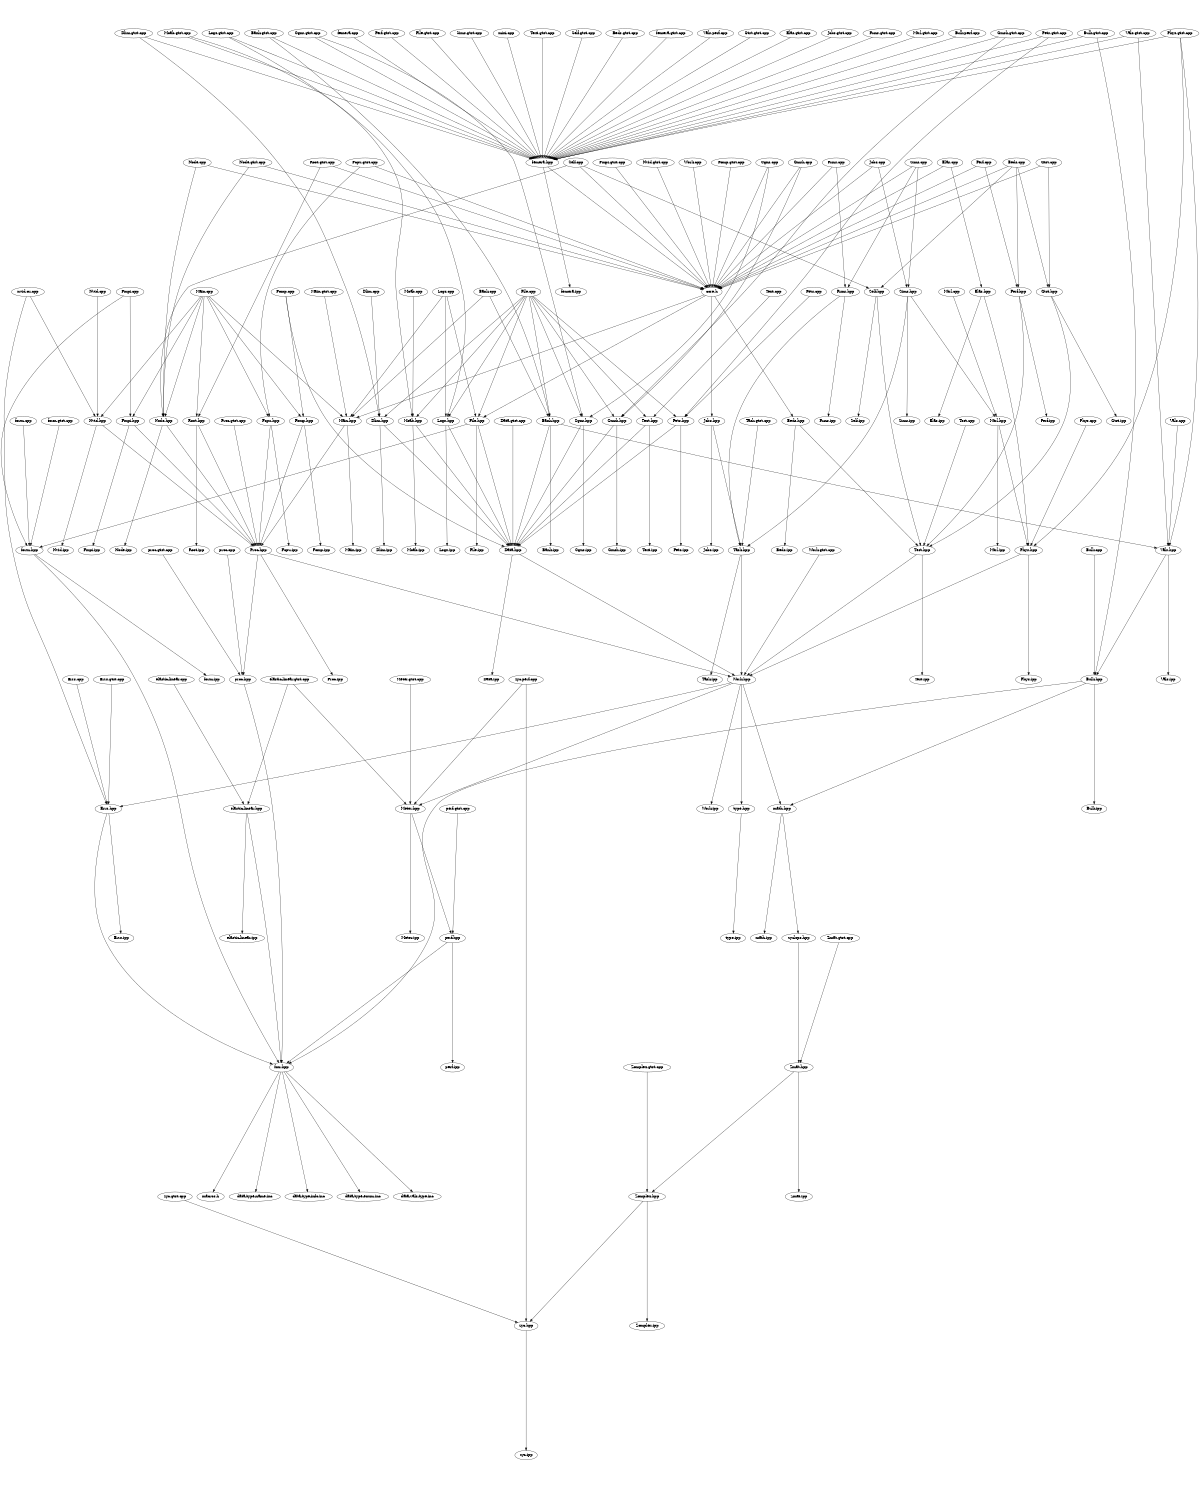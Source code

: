 digraph "source tree" {
    overlap=scale;
    size="8,10";
    ratio="fill";
    fontsize="16";
    fontname="Helvetica";
	clusterrank="local";
	"Runs.cpp" -> "Runs.hpp"
	"Gmsh.cpp" -> "core.h"
	"Dlim.gtst.cpp" -> "Dlim.hpp"
	"File.gtst.cpp" -> "femera.hpp"
	"Work.hpp" -> "type.hpp"
	"Mtrl.cpp" -> "Mtrl.hpp"
	"Jobs.hpp" -> "Jobs.ipp"
	"Node.hpp" -> "Proc.hpp"
	"Beds.cpp" -> "core.h"
	"Fmpi.cpp" -> "Fmpi.hpp"
	"Proc.hpp" -> "Work.hpp"
	"Fmpi.hpp" -> "Proc.hpp"
	"Main.cpp" -> "Node.hpp"
	"Pets.gtst.cpp" -> "femera.hpp"
	"Data.hpp" -> "Work.hpp"
	"Work.hpp" -> "Meter.hpp"
	"Task.hpp" -> "Task.ipp"
	"Runs.hpp" -> "Runs.ipp"
	"Proc.gtst.cpp" -> "Proc.hpp"
	"Moab.hpp" -> "Data.hpp"
	"Logs.gtst.cpp" -> "femera.hpp"
	"File.cpp" -> "Bank.hpp"
	"Data.hpp" -> "Data.ipp"
	"File.hpp" -> "Data.hpp"
	"Bulk.gtst.cpp" -> "Bulk.hpp"
	"Root.gtst.cpp" -> "Root.hpp"
	"Logs.cpp" -> "Logs.hpp"
	"Text.cpp" -> "Text.hpp"
	"Sims.hpp" -> "Task.hpp"
	"Sims.gtst.cpp" -> "femera.hpp"
	"File.cpp" -> "Text.hpp"
	"Zomplex.hpp" -> "zyc.hpp"
	"elastic-linear.hpp" -> "fmr.hpp"
	"mini.cpp" -> "femera.hpp"
	"File.cpp" -> "Logs.hpp"
	"Phys.hpp" -> "Work.hpp"
	"Main.cpp" -> "Main.hpp"
	"elastic-linear.gtst.cpp" -> "Meter.hpp"
	"Beds.cpp" -> "Self.hpp"
	"Gtst.cpp" -> "core.h"
	"Elas.cpp" -> "Elas.hpp"
	"Main.gtst.cpp" -> "Main.hpp"
	"Text.gtst.cpp" -> "femera.hpp"
	"Logs.cpp" -> "File.hpp"
	"Jobs.cpp" -> "core.h"
	"Vals.hpp" -> "Bulk.hpp"
	"Dlim.hpp" -> "Dlim.ipp"
	"Proc.hpp" -> "Proc.ipp"
	"Cgns.cpp" -> "Cgns.hpp"
	"Test.hpp" -> "Test.ipp"
	"Pets.hpp" -> "Pets.ipp"
	"fmr.hpp" -> "data-type-enum.inc"
	"File.cpp" -> "File.hpp"
	"Fomp.cpp" -> "Data.hpp"
	"Task.hpp" -> "Work.hpp"
	"Perf.cpp" -> "core.h"
	"Nvid.gtst.cpp" -> "core.h"
	"Vals.hpp" -> "Vals.ipp"
	"Work.gtst.cpp" -> "Work.hpp"
	"Node.cpp" -> "Node.hpp"
	"Meter.hpp" -> "perf.hpp"
	"Dlim.cpp" -> "Dlim.hpp"
	"fmr.hpp" -> "data-vals-type.inc"
	"Work.cpp" -> "core.h"
	"Logs.hpp" -> "Logs.ipp"
	"Test.cpp" -> "Test.hpp"
	"Meter.gtst.cpp" -> "Meter.hpp"
	"Bulk.hpp" -> "math.hpp"
	"form.gtst.cpp" -> "form.hpp"
	"Cgns.hpp" -> "Data.hpp"
	"Logs.cpp" -> "Main.hpp"
	"Main.cpp" -> "Fomp.hpp"
	"Logs.gtst.cpp" -> "Logs.hpp"
	"Errs.gtst.cpp" -> "Errs.hpp"
	"Elas.hpp" -> "Elas.ipp"
	"Self.hpp" -> "Test.hpp"
	"Fomp.hpp" -> "Proc.hpp"
	"Text.hpp" -> "Text.ipp"
	"core.h" -> "Main.hpp"
	"Self.gtst.cpp" -> "femera.hpp"
	"Test.hpp" -> "Work.hpp"
	"Fomp.hpp" -> "Fomp.ipp"
	"Zmat.hpp" -> "Zomplex.hpp"
	"zyc.hpp" -> "zyc.ipp"
	"Main.hpp" -> "Proc.hpp"
	"Pets.gtst.cpp" -> "Pets.hpp"
	"nvid.cu.cpp" -> "Errs.hpp"
	"Beds.gtst.cpp" -> "femera.hpp"
	"Meter.hpp" -> "Meter.ipp"
	"Node.cpp" -> "core.h"
	"Task.gtst.cpp" -> "Task.hpp"
	"Moab.cpp" -> "Moab.hpp"
	"Main.hpp" -> "Main.ipp"
	"Fomp.gtst.cpp" -> "core.h"
	"Cgns.gtst.cpp" -> "femera.hpp"
	"Moab.hpp" -> "Moab.ipp"
	"fmr.hpp" -> "macros.h"
	"Node.gtst.cpp" -> "Node.hpp"
	"Zmat.hpp" -> "Zmat.ipp"
	"Vals.gtst.cpp" -> "Vals.hpp"
	"Phys.gtst.cpp" -> "Phys.hpp"
	"Fmpi.gtst.cpp" -> "core.h"
	"Root.hpp" -> "Proc.hpp"
	"femera.hpp" -> "femera.ipp"
	"Dlim.gtst.cpp" -> "femera.hpp"
	"Sims.cpp" -> "Sims.hpp"
	"Bank.gtst.cpp" -> "femera.hpp"
	"femera.gtst.cpp" -> "femera.hpp"
	"File.cpp" -> "Moab.hpp"
	"Perf.hpp" -> "Test.hpp"
	"type.hpp" -> "type.ipp"
	"Cgns.hpp" -> "Cgns.ipp"
	"Sims.cpp" -> "core.h"
	"Vals.perf.cpp" -> "femera.hpp"
	"Gtst.hpp" -> "Gtst.ipp"
	"Bulk.hpp" -> "fmr.hpp"
	"Cgns.gtst.cpp" -> "Cgns.hpp"
	"File.cpp" -> "Cgns.hpp"
	"Text.hpp" -> "Data.hpp"
	"Gmsh.gtst.cpp" -> "femera.hpp"
	"Main.cpp" -> "Nvid.hpp"
	"zyc.perf.cpp" -> "Meter.hpp"
	"core.h" -> "Jobs.hpp"
	"Beds.cpp" -> "Gtst.hpp"
	"Fcpu.gtst.cpp" -> "core.h"
	"femera.hpp" -> "core.h"
	"Gmsh.gtst.cpp" -> "Gmsh.hpp"
	"Bulk.hpp" -> "Bulk.ipp"
	"Bank.cpp" -> "Bank.hpp"
	"Zomplex.hpp" -> "Zomplex.ipp"
	"Errs.cpp" -> "Errs.hpp"
	"proc.hpp" -> "fmr.hpp"
	"Work.hpp" -> "math.hpp"
	"Gtst.gtst.cpp" -> "femera.hpp"
	"Root.hpp" -> "Root.ipp"
	"Beds.cpp" -> "Perf.hpp"
	"Pets.hpp" -> "Data.hpp"
	"File.cpp" -> "Dlim.hpp"
	"nvid.cu.cpp" -> "Nvid.hpp"
	"Bank.hpp" -> "Bank.ipp"
	"Vals.gtst.cpp" -> "femera.hpp"
	"Mtrl.hpp" -> "Mtrl.ipp"
	"Elas.cpp" -> "core.h"
	"Node.hpp" -> "Node.ipp"
	"Bank.hpp" -> "Data.hpp"
	"Node.gtst.cpp" -> "core.h"
	"Bulk.gtst.cpp" -> "femera.hpp"
	"Fmpi.hpp" -> "Fmpi.ipp"
	"Bank.cpp" -> "Main.hpp"
	"elastic-linear.cpp" -> "elastic-linear.hpp"
	"Pets.cpp" -> "Pets.hpp"
	"Fomp.cpp" -> "Fomp.hpp"
	"math.hpp" -> "math.ipp"
	"perf.gtst.cpp" -> "perf.hpp"
	"Sims.cpp" -> "Runs.hpp"
	"zyc.gtst.cpp" -> "zyc.hpp"
	"Elas.gtst.cpp" -> "femera.hpp"
	"File.cpp" -> "Gmsh.hpp"
	"Data.gtst.cpp" -> "Data.hpp"
	"Beds.hpp" -> "Test.hpp"
	"Perf.cpp" -> "Perf.hpp"
	"Fmpi.cpp" -> "form.hpp"
	"Bank.gtst.cpp" -> "Bank.hpp"
	"Proc.hpp" -> "proc.hpp"
	"form.cpp" -> "form.hpp"
	"Self.hpp" -> "Self.ipp"
	"Mtrl.hpp" -> "Phys.hpp"
	"Phys.hpp" -> "Phys.ipp"
	"core.h" -> "File.hpp"
	"Jobs.gtst.cpp" -> "femera.hpp"
	"Phys.gtst.cpp" -> "femera.hpp"
	"perf.hpp" -> "perf.ipp"
	"Dlim.hpp" -> "Data.hpp"
	"Gtst.cpp" -> "Gtst.hpp"
	"Phys.gtst.cpp" -> "Vals.hpp"
	"Self.cpp" -> "Self.hpp"
	"Gtst.hpp" -> "Test.hpp"
	"Cgns.cpp" -> "core.h"
	"Runs.cpp" -> "core.h"
	"Errs.hpp" -> "Errs.ipp"
	"fmr.hpp" -> "data-type-name.inc"
	"Moab.gtst.cpp" -> "femera.hpp"
	"Runs.hpp" -> "Task.hpp"
	"Moab.gtst.cpp" -> "Moab.hpp"
	"Gmsh.hpp" -> "Data.hpp"
	"Fcpu.hpp" -> "Proc.hpp"
	"Errs.hpp" -> "fmr.hpp"
	"Vals.cpp" -> "Vals.hpp"
	"Main.cpp" -> "Fcpu.hpp"
	"Bank.hpp" -> "Vals.hpp"
	"Main.cpp" -> "Root.hpp"
	"Beds.hpp" -> "Beds.ipp"
	"Self.cpp" -> "core.h"
	"Sims.hpp" -> "Sims.ipp"
	"Bulk.cpp" -> "Bulk.hpp"
	"Phys.cpp" -> "Phys.hpp"
	"proc.gtst.cpp" -> "proc.hpp"
	"Nvid.hpp" -> "Proc.hpp"
	"elastic-linear.hpp" -> "elastic-linear.ipp"
	"File.cpp" -> "Pets.hpp"
	"core.h" -> "Beds.hpp"
	"Elas.hpp" -> "Phys.hpp"
	"Root.gtst.cpp" -> "core.h"
	"zyc.perf.cpp" -> "zyc.hpp"
	"Gmsh.cpp" -> "Gmsh.hpp"
	"Jobs.cpp" -> "Sims.hpp"
	"Fcpu.hpp" -> "Fcpu.ipp"
	"form.hpp" -> "fmr.hpp"
	"zyclops.hpp" -> "Zmat.hpp"
	"elastic-linear.gtst.cpp" -> "elastic-linear.hpp"
	"Work.hpp" -> "Work.ipp"
	"Sims.hpp" -> "Mtrl.hpp"
	"Zmat.gtst.cpp" -> "Zmat.hpp"
	"fmr.hpp" -> "data-type-info.inc"
	"File.hpp" -> "form.hpp"
	"Runs.gtst.cpp" -> "femera.hpp"
	"Self.cpp" -> "Node.hpp"
	"File.hpp" -> "File.ipp"
	"Main.cpp" -> "Fmpi.hpp"
	"Nvid.hpp" -> "Nvid.ipp"
	"form.hpp" -> "form.ipp"
	"Zomplex.gtst.cpp" -> "Zomplex.hpp"
	"Mtrl.gtst.cpp" -> "femera.hpp"
	"Nvid.cpp" -> "Nvid.hpp"
	"Gmsh.hpp" -> "Gmsh.ipp"
	"Bulk.perf.cpp" -> "femera.hpp"
	"proc.cpp" -> "proc.hpp"
	"Fcpu.gtst.cpp" -> "Fcpu.hpp"
	"Logs.hpp" -> "Data.hpp"
	"math.hpp" -> "zyclops.hpp"
	"Work.hpp" -> "Errs.hpp"
	"Perf.hpp" -> "Perf.ipp"
	"Jobs.hpp" -> "Task.hpp"
	"femera.cpp" -> "femera.hpp"
	"perf.hpp" -> "fmr.hpp"
	"Perf.gtst.cpp" -> "femera.hpp"
}
